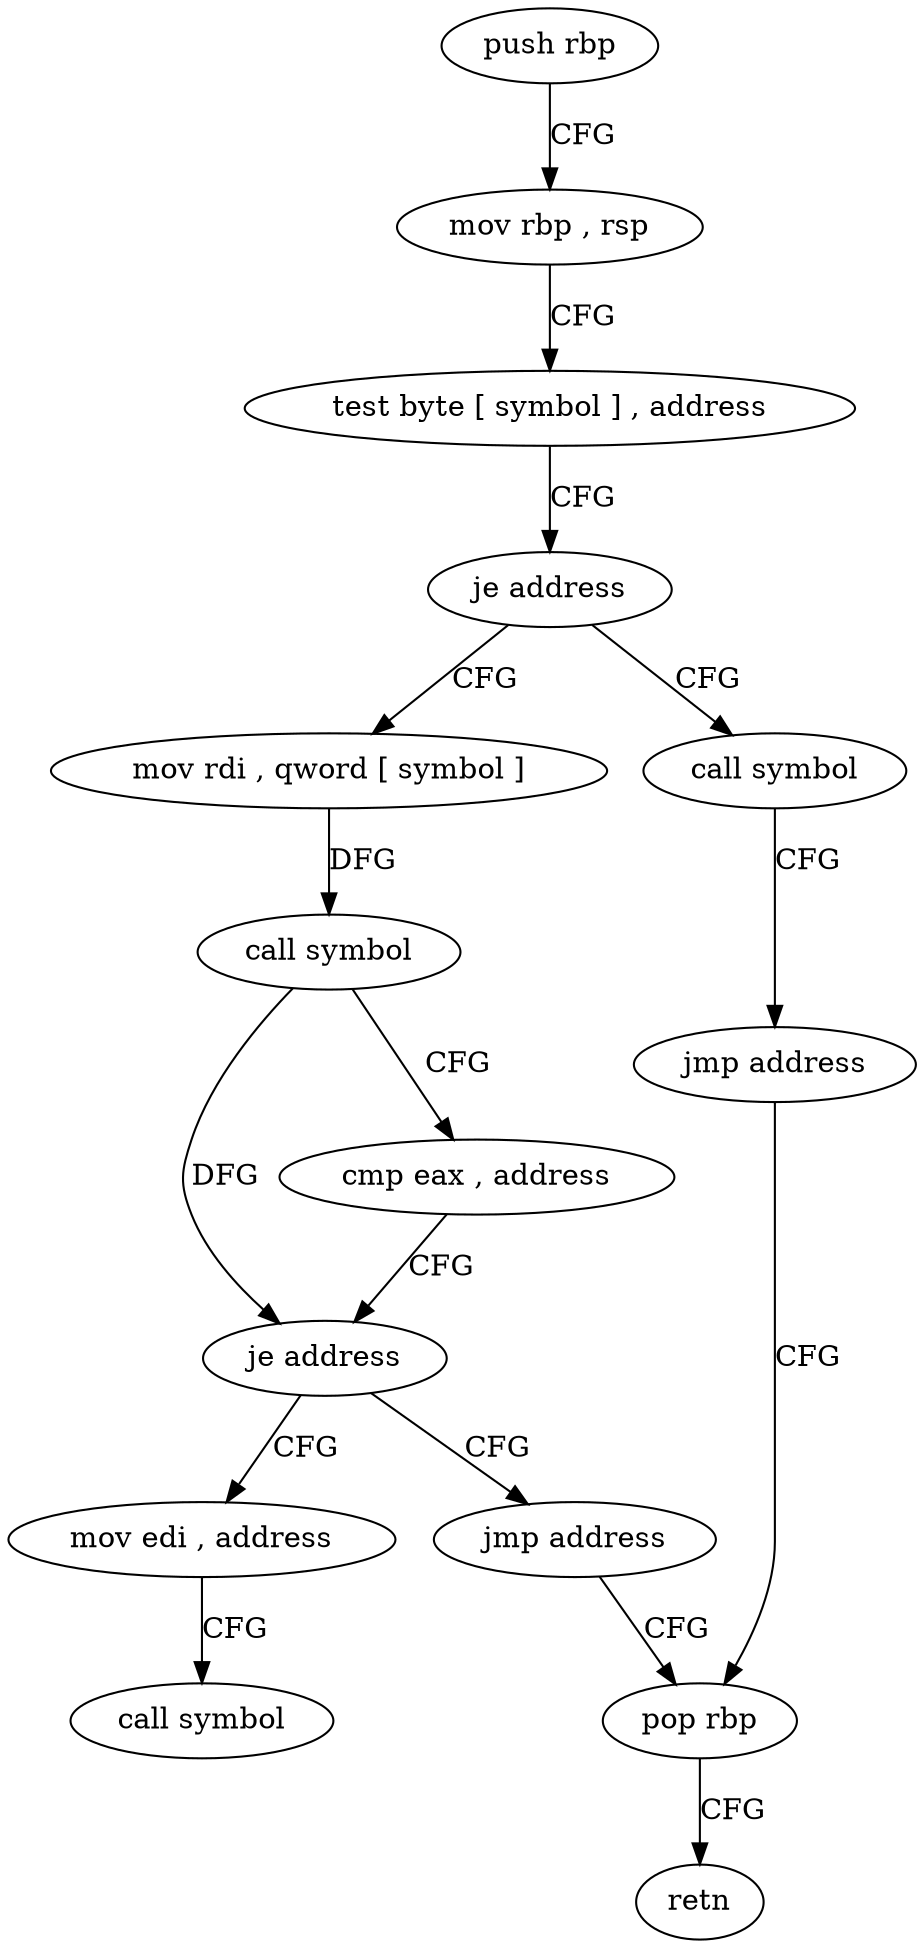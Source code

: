 digraph "func" {
"4213184" [label = "push rbp" ]
"4213185" [label = "mov rbp , rsp" ]
"4213188" [label = "test byte [ symbol ] , address" ]
"4213196" [label = "je address" ]
"4213212" [label = "mov rdi , qword [ symbol ]" ]
"4213202" [label = "call symbol" ]
"4213220" [label = "call symbol" ]
"4213225" [label = "cmp eax , address" ]
"4213228" [label = "je address" ]
"4213244" [label = "jmp address" ]
"4213234" [label = "mov edi , address" ]
"4213207" [label = "jmp address" ]
"4213249" [label = "pop rbp" ]
"4213239" [label = "call symbol" ]
"4213250" [label = "retn" ]
"4213184" -> "4213185" [ label = "CFG" ]
"4213185" -> "4213188" [ label = "CFG" ]
"4213188" -> "4213196" [ label = "CFG" ]
"4213196" -> "4213212" [ label = "CFG" ]
"4213196" -> "4213202" [ label = "CFG" ]
"4213212" -> "4213220" [ label = "DFG" ]
"4213202" -> "4213207" [ label = "CFG" ]
"4213220" -> "4213225" [ label = "CFG" ]
"4213220" -> "4213228" [ label = "DFG" ]
"4213225" -> "4213228" [ label = "CFG" ]
"4213228" -> "4213244" [ label = "CFG" ]
"4213228" -> "4213234" [ label = "CFG" ]
"4213244" -> "4213249" [ label = "CFG" ]
"4213234" -> "4213239" [ label = "CFG" ]
"4213207" -> "4213249" [ label = "CFG" ]
"4213249" -> "4213250" [ label = "CFG" ]
}
